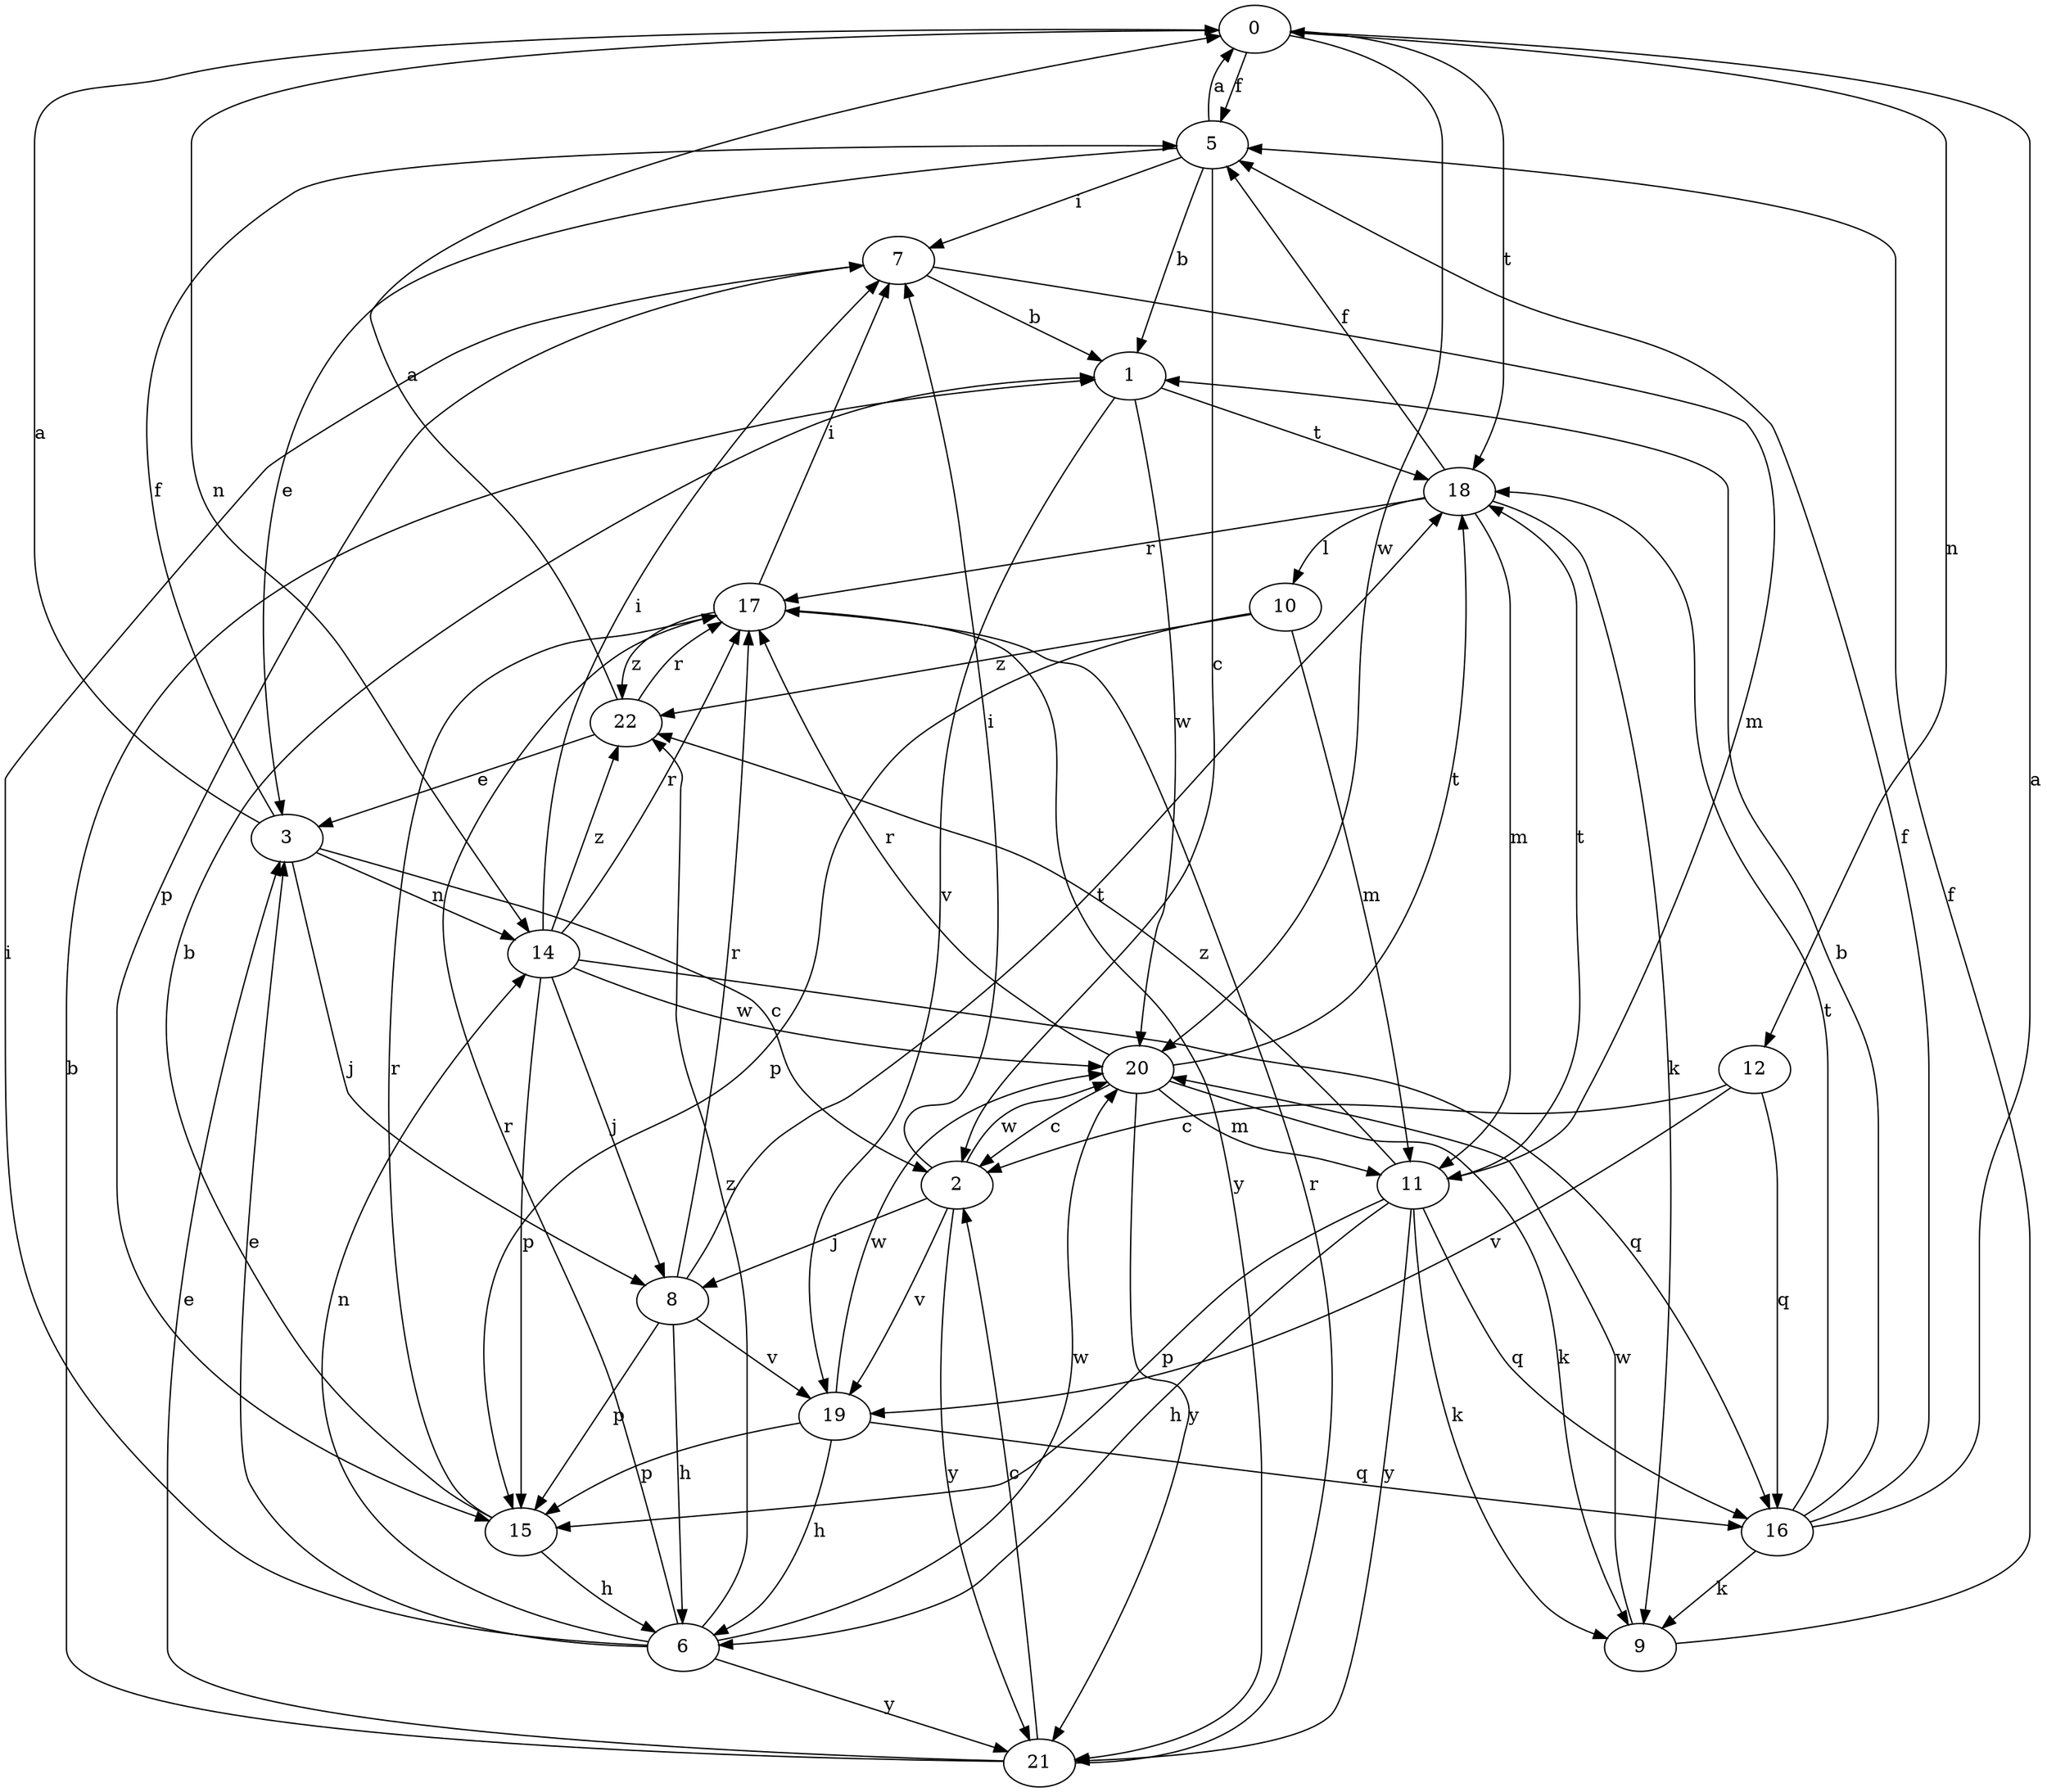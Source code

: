 strict digraph  {
0;
1;
2;
3;
5;
6;
7;
8;
9;
10;
11;
12;
14;
15;
16;
17;
18;
19;
20;
21;
22;
0 -> 5  [label=f];
0 -> 12  [label=n];
0 -> 14  [label=n];
0 -> 18  [label=t];
0 -> 20  [label=w];
1 -> 18  [label=t];
1 -> 19  [label=v];
1 -> 20  [label=w];
2 -> 7  [label=i];
2 -> 8  [label=j];
2 -> 19  [label=v];
2 -> 20  [label=w];
2 -> 21  [label=y];
3 -> 0  [label=a];
3 -> 2  [label=c];
3 -> 5  [label=f];
3 -> 8  [label=j];
3 -> 14  [label=n];
5 -> 0  [label=a];
5 -> 1  [label=b];
5 -> 2  [label=c];
5 -> 3  [label=e];
5 -> 7  [label=i];
6 -> 3  [label=e];
6 -> 7  [label=i];
6 -> 14  [label=n];
6 -> 17  [label=r];
6 -> 20  [label=w];
6 -> 21  [label=y];
6 -> 22  [label=z];
7 -> 1  [label=b];
7 -> 11  [label=m];
7 -> 15  [label=p];
8 -> 6  [label=h];
8 -> 15  [label=p];
8 -> 17  [label=r];
8 -> 18  [label=t];
8 -> 19  [label=v];
9 -> 5  [label=f];
9 -> 20  [label=w];
10 -> 11  [label=m];
10 -> 15  [label=p];
10 -> 22  [label=z];
11 -> 6  [label=h];
11 -> 9  [label=k];
11 -> 15  [label=p];
11 -> 16  [label=q];
11 -> 18  [label=t];
11 -> 21  [label=y];
11 -> 22  [label=z];
12 -> 2  [label=c];
12 -> 16  [label=q];
12 -> 19  [label=v];
14 -> 7  [label=i];
14 -> 8  [label=j];
14 -> 15  [label=p];
14 -> 16  [label=q];
14 -> 17  [label=r];
14 -> 20  [label=w];
14 -> 22  [label=z];
15 -> 1  [label=b];
15 -> 6  [label=h];
15 -> 17  [label=r];
16 -> 0  [label=a];
16 -> 1  [label=b];
16 -> 5  [label=f];
16 -> 9  [label=k];
16 -> 18  [label=t];
17 -> 7  [label=i];
17 -> 21  [label=y];
17 -> 22  [label=z];
18 -> 5  [label=f];
18 -> 9  [label=k];
18 -> 10  [label=l];
18 -> 11  [label=m];
18 -> 17  [label=r];
19 -> 6  [label=h];
19 -> 15  [label=p];
19 -> 16  [label=q];
19 -> 20  [label=w];
20 -> 2  [label=c];
20 -> 9  [label=k];
20 -> 11  [label=m];
20 -> 17  [label=r];
20 -> 18  [label=t];
20 -> 21  [label=y];
21 -> 1  [label=b];
21 -> 2  [label=c];
21 -> 3  [label=e];
21 -> 17  [label=r];
22 -> 0  [label=a];
22 -> 3  [label=e];
22 -> 17  [label=r];
}

